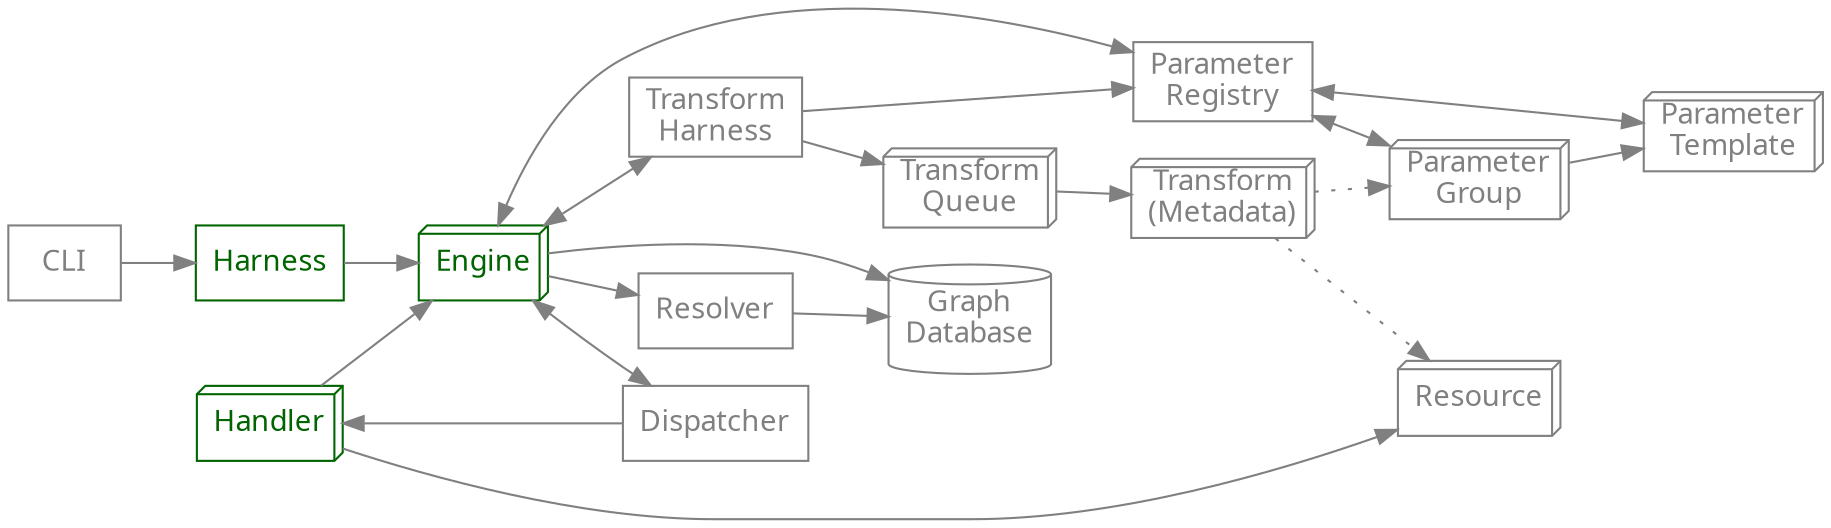 digraph {
    graph [bgcolor=transparent,rankdir=LR];
    // graph [rankdir=TB];
    node [shape=box,color="#808080",fontcolor="#808080",fontname="Lucida Grande, Lucida Sans Unicode, sans-serif"];
    edge [color="#808080",fontcolor="#808080",fontname="Lucida Grande, Lucida Sans Unicode, sans-serif"];

    subgraph multiples {
        node [shape=box3d];

        subgraph multihandlers {
            node [color="darkgreen",fontcolor="darkgreen"];
            Handler;
            Engine;
        }

        Resource;
        Parameter [label="Parameter\nTemplate"];
        P_Group [label="Parameter\nGroup"];
        Queue [label="Transform\nQueue"];
        Entry [label="Transform\n(Metadata)"];
    }

    GraphDB [label="Graph\nDatabase", shape=cylinder];
    T_Harness [label="Transform\nHarness"];
    P_Registry [label="Parameter\nRegistry"];

    subgraph handlers {
        node [color="darkgreen",fontcolor="darkgreen"];
        Harness;
    }

    subgraph backrefs {
        edge [dir=both];

        Engine -> Dispatcher;
        Engine -> T_Harness;
        Engine -> P_Registry -> P_Group;
        P_Registry -> Parameter;
    }

    subgraph ephemeral {
        edge [style=dotted];
        // T_Harness -> P_Registry;
        // Dispatcher -> P_Registry;
        // Queue -> Dispatcher -> Resolver;
        // T_Harness -> GraphDB;
        // P_Registry -> GraphDB;
        Entry -> Resource;
        Entry -> P_Group;
        // Handler -> GraphDB;
    }

    CLI -> Harness -> Engine -> Resolver -> GraphDB;
    Engine -> GraphDB;
    Dispatcher -> Handler -> Resource;
    Handler -> Engine;
    T_Harness -> Queue -> Entry;
    T_Harness -> P_Registry;
    P_Group -> Parameter;
}
